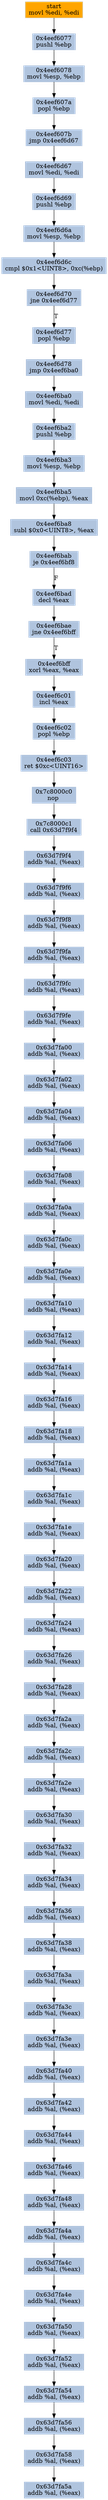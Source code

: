 digraph G {
node[shape=rectangle,style=filled,fillcolor=lightsteelblue,color=lightsteelblue]
bgcolor="transparent"
a0x4eef6075movl_edi_edi[label="start\nmovl %edi, %edi",color="lightgrey",fillcolor="orange"];
a0x4eef6077pushl_ebp[label="0x4eef6077\npushl %ebp"];
a0x4eef6078movl_esp_ebp[label="0x4eef6078\nmovl %esp, %ebp"];
a0x4eef607apopl_ebp[label="0x4eef607a\npopl %ebp"];
a0x4eef607bjmp_0x4eef6d67[label="0x4eef607b\njmp 0x4eef6d67"];
a0x4eef6d67movl_edi_edi[label="0x4eef6d67\nmovl %edi, %edi"];
a0x4eef6d69pushl_ebp[label="0x4eef6d69\npushl %ebp"];
a0x4eef6d6amovl_esp_ebp[label="0x4eef6d6a\nmovl %esp, %ebp"];
a0x4eef6d6ccmpl_0x1UINT8_0xcebp_[label="0x4eef6d6c\ncmpl $0x1<UINT8>, 0xc(%ebp)"];
a0x4eef6d70jne_0x4eef6d77[label="0x4eef6d70\njne 0x4eef6d77"];
a0x4eef6d77popl_ebp[label="0x4eef6d77\npopl %ebp"];
a0x4eef6d78jmp_0x4eef6ba0[label="0x4eef6d78\njmp 0x4eef6ba0"];
a0x4eef6ba0movl_edi_edi[label="0x4eef6ba0\nmovl %edi, %edi"];
a0x4eef6ba2pushl_ebp[label="0x4eef6ba2\npushl %ebp"];
a0x4eef6ba3movl_esp_ebp[label="0x4eef6ba3\nmovl %esp, %ebp"];
a0x4eef6ba5movl_0xcebp__eax[label="0x4eef6ba5\nmovl 0xc(%ebp), %eax"];
a0x4eef6ba8subl_0x0UINT8_eax[label="0x4eef6ba8\nsubl $0x0<UINT8>, %eax"];
a0x4eef6babje_0x4eef6bf8[label="0x4eef6bab\nje 0x4eef6bf8"];
a0x4eef6baddecl_eax[label="0x4eef6bad\ndecl %eax"];
a0x4eef6baejne_0x4eef6bff[label="0x4eef6bae\njne 0x4eef6bff"];
a0x4eef6bffxorl_eax_eax[label="0x4eef6bff\nxorl %eax, %eax"];
a0x4eef6c01incl_eax[label="0x4eef6c01\nincl %eax"];
a0x4eef6c02popl_ebp[label="0x4eef6c02\npopl %ebp"];
a0x4eef6c03ret_0xcUINT16[label="0x4eef6c03\nret $0xc<UINT16>"];
a0x7c8000c0nop_[label="0x7c8000c0\nnop "];
a0x7c8000c1call_0x63d7f9f4[label="0x7c8000c1\ncall 0x63d7f9f4"];
a0x63d7f9f4addb_al_eax_[label="0x63d7f9f4\naddb %al, (%eax)"];
a0x63d7f9f6addb_al_eax_[label="0x63d7f9f6\naddb %al, (%eax)"];
a0x63d7f9f8addb_al_eax_[label="0x63d7f9f8\naddb %al, (%eax)"];
a0x63d7f9faaddb_al_eax_[label="0x63d7f9fa\naddb %al, (%eax)"];
a0x63d7f9fcaddb_al_eax_[label="0x63d7f9fc\naddb %al, (%eax)"];
a0x63d7f9feaddb_al_eax_[label="0x63d7f9fe\naddb %al, (%eax)"];
a0x63d7fa00addb_al_eax_[label="0x63d7fa00\naddb %al, (%eax)"];
a0x63d7fa02addb_al_eax_[label="0x63d7fa02\naddb %al, (%eax)"];
a0x63d7fa04addb_al_eax_[label="0x63d7fa04\naddb %al, (%eax)"];
a0x63d7fa06addb_al_eax_[label="0x63d7fa06\naddb %al, (%eax)"];
a0x63d7fa08addb_al_eax_[label="0x63d7fa08\naddb %al, (%eax)"];
a0x63d7fa0aaddb_al_eax_[label="0x63d7fa0a\naddb %al, (%eax)"];
a0x63d7fa0caddb_al_eax_[label="0x63d7fa0c\naddb %al, (%eax)"];
a0x63d7fa0eaddb_al_eax_[label="0x63d7fa0e\naddb %al, (%eax)"];
a0x63d7fa10addb_al_eax_[label="0x63d7fa10\naddb %al, (%eax)"];
a0x63d7fa12addb_al_eax_[label="0x63d7fa12\naddb %al, (%eax)"];
a0x63d7fa14addb_al_eax_[label="0x63d7fa14\naddb %al, (%eax)"];
a0x63d7fa16addb_al_eax_[label="0x63d7fa16\naddb %al, (%eax)"];
a0x63d7fa18addb_al_eax_[label="0x63d7fa18\naddb %al, (%eax)"];
a0x63d7fa1aaddb_al_eax_[label="0x63d7fa1a\naddb %al, (%eax)"];
a0x63d7fa1caddb_al_eax_[label="0x63d7fa1c\naddb %al, (%eax)"];
a0x63d7fa1eaddb_al_eax_[label="0x63d7fa1e\naddb %al, (%eax)"];
a0x63d7fa20addb_al_eax_[label="0x63d7fa20\naddb %al, (%eax)"];
a0x63d7fa22addb_al_eax_[label="0x63d7fa22\naddb %al, (%eax)"];
a0x63d7fa24addb_al_eax_[label="0x63d7fa24\naddb %al, (%eax)"];
a0x63d7fa26addb_al_eax_[label="0x63d7fa26\naddb %al, (%eax)"];
a0x63d7fa28addb_al_eax_[label="0x63d7fa28\naddb %al, (%eax)"];
a0x63d7fa2aaddb_al_eax_[label="0x63d7fa2a\naddb %al, (%eax)"];
a0x63d7fa2caddb_al_eax_[label="0x63d7fa2c\naddb %al, (%eax)"];
a0x63d7fa2eaddb_al_eax_[label="0x63d7fa2e\naddb %al, (%eax)"];
a0x63d7fa30addb_al_eax_[label="0x63d7fa30\naddb %al, (%eax)"];
a0x63d7fa32addb_al_eax_[label="0x63d7fa32\naddb %al, (%eax)"];
a0x63d7fa34addb_al_eax_[label="0x63d7fa34\naddb %al, (%eax)"];
a0x63d7fa36addb_al_eax_[label="0x63d7fa36\naddb %al, (%eax)"];
a0x63d7fa38addb_al_eax_[label="0x63d7fa38\naddb %al, (%eax)"];
a0x63d7fa3aaddb_al_eax_[label="0x63d7fa3a\naddb %al, (%eax)"];
a0x63d7fa3caddb_al_eax_[label="0x63d7fa3c\naddb %al, (%eax)"];
a0x63d7fa3eaddb_al_eax_[label="0x63d7fa3e\naddb %al, (%eax)"];
a0x63d7fa40addb_al_eax_[label="0x63d7fa40\naddb %al, (%eax)"];
a0x63d7fa42addb_al_eax_[label="0x63d7fa42\naddb %al, (%eax)"];
a0x63d7fa44addb_al_eax_[label="0x63d7fa44\naddb %al, (%eax)"];
a0x63d7fa46addb_al_eax_[label="0x63d7fa46\naddb %al, (%eax)"];
a0x63d7fa48addb_al_eax_[label="0x63d7fa48\naddb %al, (%eax)"];
a0x63d7fa4aaddb_al_eax_[label="0x63d7fa4a\naddb %al, (%eax)"];
a0x63d7fa4caddb_al_eax_[label="0x63d7fa4c\naddb %al, (%eax)"];
a0x63d7fa4eaddb_al_eax_[label="0x63d7fa4e\naddb %al, (%eax)"];
a0x63d7fa50addb_al_eax_[label="0x63d7fa50\naddb %al, (%eax)"];
a0x63d7fa52addb_al_eax_[label="0x63d7fa52\naddb %al, (%eax)"];
a0x63d7fa54addb_al_eax_[label="0x63d7fa54\naddb %al, (%eax)"];
a0x63d7fa56addb_al_eax_[label="0x63d7fa56\naddb %al, (%eax)"];
a0x63d7fa58addb_al_eax_[label="0x63d7fa58\naddb %al, (%eax)"];
a0x63d7fa5aaddb_al_eax_[label="0x63d7fa5a\naddb %al, (%eax)"];
a0x4eef6075movl_edi_edi -> a0x4eef6077pushl_ebp [color="#000000"];
a0x4eef6077pushl_ebp -> a0x4eef6078movl_esp_ebp [color="#000000"];
a0x4eef6078movl_esp_ebp -> a0x4eef607apopl_ebp [color="#000000"];
a0x4eef607apopl_ebp -> a0x4eef607bjmp_0x4eef6d67 [color="#000000"];
a0x4eef607bjmp_0x4eef6d67 -> a0x4eef6d67movl_edi_edi [color="#000000"];
a0x4eef6d67movl_edi_edi -> a0x4eef6d69pushl_ebp [color="#000000"];
a0x4eef6d69pushl_ebp -> a0x4eef6d6amovl_esp_ebp [color="#000000"];
a0x4eef6d6amovl_esp_ebp -> a0x4eef6d6ccmpl_0x1UINT8_0xcebp_ [color="#000000"];
a0x4eef6d6ccmpl_0x1UINT8_0xcebp_ -> a0x4eef6d70jne_0x4eef6d77 [color="#000000"];
a0x4eef6d70jne_0x4eef6d77 -> a0x4eef6d77popl_ebp [color="#000000",label="T"];
a0x4eef6d77popl_ebp -> a0x4eef6d78jmp_0x4eef6ba0 [color="#000000"];
a0x4eef6d78jmp_0x4eef6ba0 -> a0x4eef6ba0movl_edi_edi [color="#000000"];
a0x4eef6ba0movl_edi_edi -> a0x4eef6ba2pushl_ebp [color="#000000"];
a0x4eef6ba2pushl_ebp -> a0x4eef6ba3movl_esp_ebp [color="#000000"];
a0x4eef6ba3movl_esp_ebp -> a0x4eef6ba5movl_0xcebp__eax [color="#000000"];
a0x4eef6ba5movl_0xcebp__eax -> a0x4eef6ba8subl_0x0UINT8_eax [color="#000000"];
a0x4eef6ba8subl_0x0UINT8_eax -> a0x4eef6babje_0x4eef6bf8 [color="#000000"];
a0x4eef6babje_0x4eef6bf8 -> a0x4eef6baddecl_eax [color="#000000",label="F"];
a0x4eef6baddecl_eax -> a0x4eef6baejne_0x4eef6bff [color="#000000"];
a0x4eef6baejne_0x4eef6bff -> a0x4eef6bffxorl_eax_eax [color="#000000",label="T"];
a0x4eef6bffxorl_eax_eax -> a0x4eef6c01incl_eax [color="#000000"];
a0x4eef6c01incl_eax -> a0x4eef6c02popl_ebp [color="#000000"];
a0x4eef6c02popl_ebp -> a0x4eef6c03ret_0xcUINT16 [color="#000000"];
a0x4eef6c03ret_0xcUINT16 -> a0x7c8000c0nop_ [color="#000000"];
a0x7c8000c0nop_ -> a0x7c8000c1call_0x63d7f9f4 [color="#000000"];
a0x7c8000c1call_0x63d7f9f4 -> a0x63d7f9f4addb_al_eax_ [color="#000000"];
a0x63d7f9f4addb_al_eax_ -> a0x63d7f9f6addb_al_eax_ [color="#000000"];
a0x63d7f9f6addb_al_eax_ -> a0x63d7f9f8addb_al_eax_ [color="#000000"];
a0x63d7f9f8addb_al_eax_ -> a0x63d7f9faaddb_al_eax_ [color="#000000"];
a0x63d7f9faaddb_al_eax_ -> a0x63d7f9fcaddb_al_eax_ [color="#000000"];
a0x63d7f9fcaddb_al_eax_ -> a0x63d7f9feaddb_al_eax_ [color="#000000"];
a0x63d7f9feaddb_al_eax_ -> a0x63d7fa00addb_al_eax_ [color="#000000"];
a0x63d7fa00addb_al_eax_ -> a0x63d7fa02addb_al_eax_ [color="#000000"];
a0x63d7fa02addb_al_eax_ -> a0x63d7fa04addb_al_eax_ [color="#000000"];
a0x63d7fa04addb_al_eax_ -> a0x63d7fa06addb_al_eax_ [color="#000000"];
a0x63d7fa06addb_al_eax_ -> a0x63d7fa08addb_al_eax_ [color="#000000"];
a0x63d7fa08addb_al_eax_ -> a0x63d7fa0aaddb_al_eax_ [color="#000000"];
a0x63d7fa0aaddb_al_eax_ -> a0x63d7fa0caddb_al_eax_ [color="#000000"];
a0x63d7fa0caddb_al_eax_ -> a0x63d7fa0eaddb_al_eax_ [color="#000000"];
a0x63d7fa0eaddb_al_eax_ -> a0x63d7fa10addb_al_eax_ [color="#000000"];
a0x63d7fa10addb_al_eax_ -> a0x63d7fa12addb_al_eax_ [color="#000000"];
a0x63d7fa12addb_al_eax_ -> a0x63d7fa14addb_al_eax_ [color="#000000"];
a0x63d7fa14addb_al_eax_ -> a0x63d7fa16addb_al_eax_ [color="#000000"];
a0x63d7fa16addb_al_eax_ -> a0x63d7fa18addb_al_eax_ [color="#000000"];
a0x63d7fa18addb_al_eax_ -> a0x63d7fa1aaddb_al_eax_ [color="#000000"];
a0x63d7fa1aaddb_al_eax_ -> a0x63d7fa1caddb_al_eax_ [color="#000000"];
a0x63d7fa1caddb_al_eax_ -> a0x63d7fa1eaddb_al_eax_ [color="#000000"];
a0x63d7fa1eaddb_al_eax_ -> a0x63d7fa20addb_al_eax_ [color="#000000"];
a0x63d7fa20addb_al_eax_ -> a0x63d7fa22addb_al_eax_ [color="#000000"];
a0x63d7fa22addb_al_eax_ -> a0x63d7fa24addb_al_eax_ [color="#000000"];
a0x63d7fa24addb_al_eax_ -> a0x63d7fa26addb_al_eax_ [color="#000000"];
a0x63d7fa26addb_al_eax_ -> a0x63d7fa28addb_al_eax_ [color="#000000"];
a0x63d7fa28addb_al_eax_ -> a0x63d7fa2aaddb_al_eax_ [color="#000000"];
a0x63d7fa2aaddb_al_eax_ -> a0x63d7fa2caddb_al_eax_ [color="#000000"];
a0x63d7fa2caddb_al_eax_ -> a0x63d7fa2eaddb_al_eax_ [color="#000000"];
a0x63d7fa2eaddb_al_eax_ -> a0x63d7fa30addb_al_eax_ [color="#000000"];
a0x63d7fa30addb_al_eax_ -> a0x63d7fa32addb_al_eax_ [color="#000000"];
a0x63d7fa32addb_al_eax_ -> a0x63d7fa34addb_al_eax_ [color="#000000"];
a0x63d7fa34addb_al_eax_ -> a0x63d7fa36addb_al_eax_ [color="#000000"];
a0x63d7fa36addb_al_eax_ -> a0x63d7fa38addb_al_eax_ [color="#000000"];
a0x63d7fa38addb_al_eax_ -> a0x63d7fa3aaddb_al_eax_ [color="#000000"];
a0x63d7fa3aaddb_al_eax_ -> a0x63d7fa3caddb_al_eax_ [color="#000000"];
a0x63d7fa3caddb_al_eax_ -> a0x63d7fa3eaddb_al_eax_ [color="#000000"];
a0x63d7fa3eaddb_al_eax_ -> a0x63d7fa40addb_al_eax_ [color="#000000"];
a0x63d7fa40addb_al_eax_ -> a0x63d7fa42addb_al_eax_ [color="#000000"];
a0x63d7fa42addb_al_eax_ -> a0x63d7fa44addb_al_eax_ [color="#000000"];
a0x63d7fa44addb_al_eax_ -> a0x63d7fa46addb_al_eax_ [color="#000000"];
a0x63d7fa46addb_al_eax_ -> a0x63d7fa48addb_al_eax_ [color="#000000"];
a0x63d7fa48addb_al_eax_ -> a0x63d7fa4aaddb_al_eax_ [color="#000000"];
a0x63d7fa4aaddb_al_eax_ -> a0x63d7fa4caddb_al_eax_ [color="#000000"];
a0x63d7fa4caddb_al_eax_ -> a0x63d7fa4eaddb_al_eax_ [color="#000000"];
a0x63d7fa4eaddb_al_eax_ -> a0x63d7fa50addb_al_eax_ [color="#000000"];
a0x63d7fa50addb_al_eax_ -> a0x63d7fa52addb_al_eax_ [color="#000000"];
a0x63d7fa52addb_al_eax_ -> a0x63d7fa54addb_al_eax_ [color="#000000"];
a0x63d7fa54addb_al_eax_ -> a0x63d7fa56addb_al_eax_ [color="#000000"];
a0x63d7fa56addb_al_eax_ -> a0x63d7fa58addb_al_eax_ [color="#000000"];
a0x63d7fa58addb_al_eax_ -> a0x63d7fa5aaddb_al_eax_ [color="#000000"];
}
